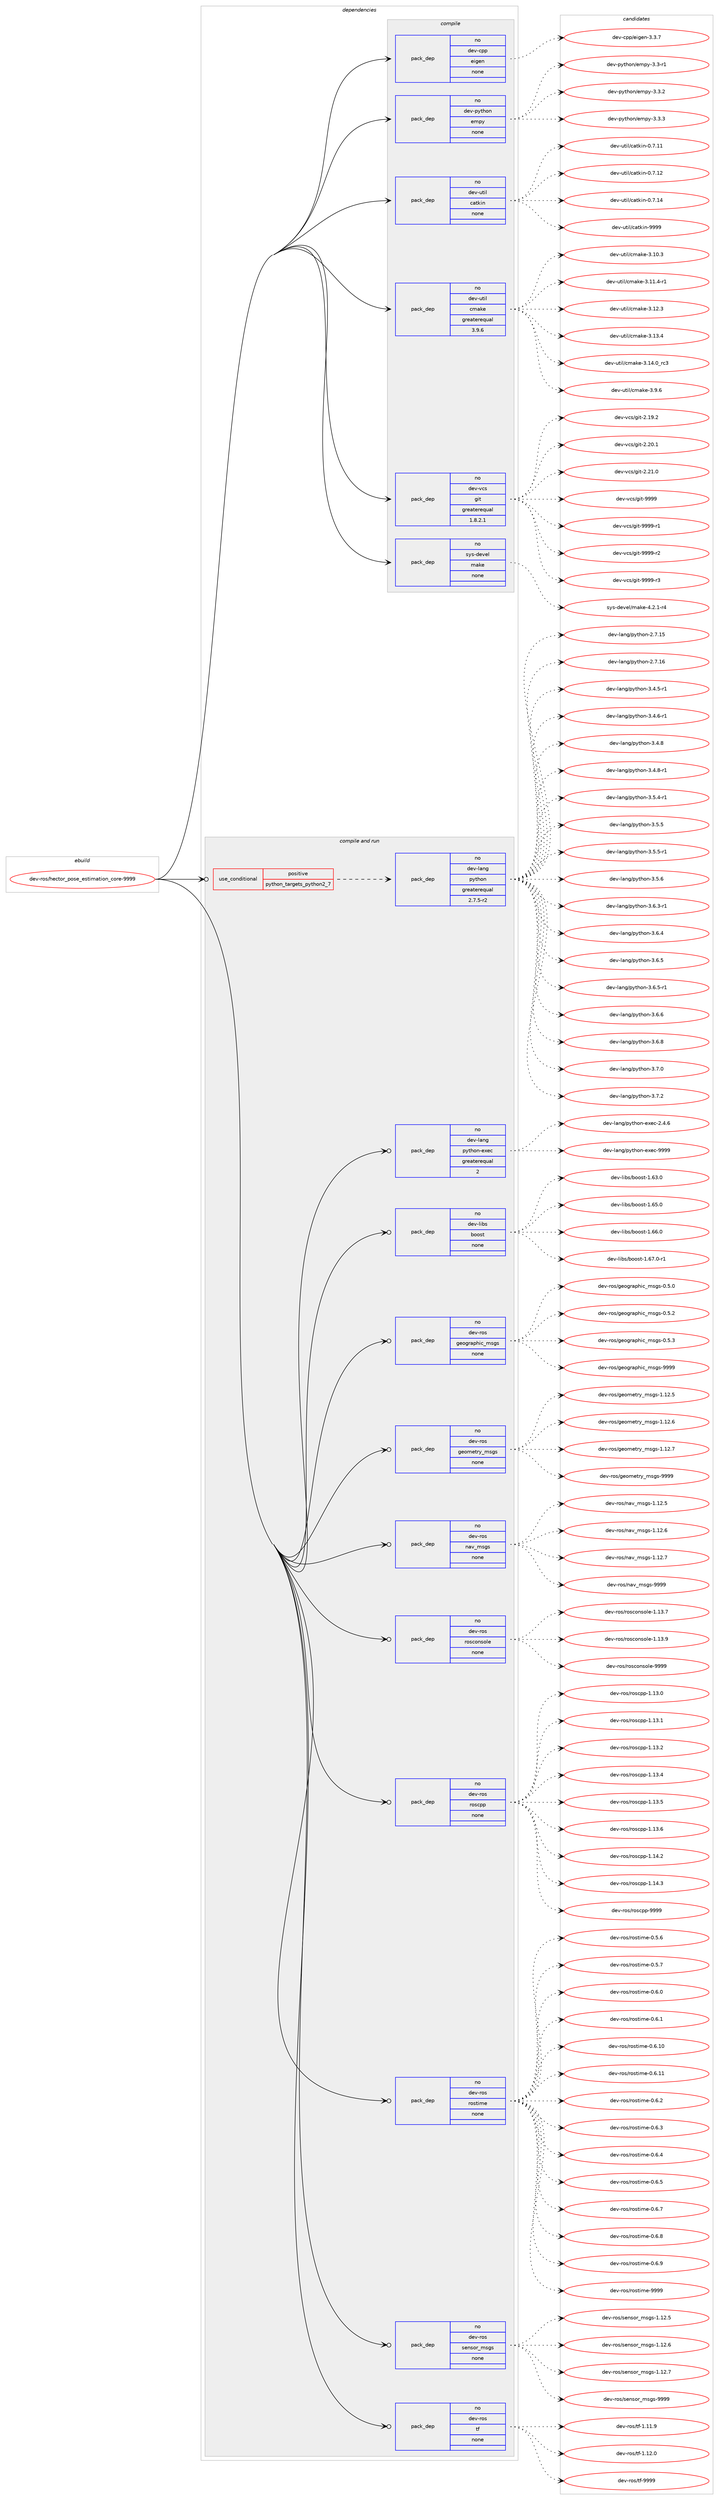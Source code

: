 digraph prolog {

# *************
# Graph options
# *************

newrank=true;
concentrate=true;
compound=true;
graph [rankdir=LR,fontname=Helvetica,fontsize=10,ranksep=1.5];#, ranksep=2.5, nodesep=0.2];
edge  [arrowhead=vee];
node  [fontname=Helvetica,fontsize=10];

# **********
# The ebuild
# **********

subgraph cluster_leftcol {
color=gray;
rank=same;
label=<<i>ebuild</i>>;
id [label="dev-ros/hector_pose_estimation_core-9999", color=red, width=4, href="../dev-ros/hector_pose_estimation_core-9999.svg"];
}

# ****************
# The dependencies
# ****************

subgraph cluster_midcol {
color=gray;
label=<<i>dependencies</i>>;
subgraph cluster_compile {
fillcolor="#eeeeee";
style=filled;
label=<<i>compile</i>>;
subgraph pack1045232 {
dependency1457300 [label=<<TABLE BORDER="0" CELLBORDER="1" CELLSPACING="0" CELLPADDING="4" WIDTH="220"><TR><TD ROWSPAN="6" CELLPADDING="30">pack_dep</TD></TR><TR><TD WIDTH="110">no</TD></TR><TR><TD>dev-cpp</TD></TR><TR><TD>eigen</TD></TR><TR><TD>none</TD></TR><TR><TD></TD></TR></TABLE>>, shape=none, color=blue];
}
id:e -> dependency1457300:w [weight=20,style="solid",arrowhead="vee"];
subgraph pack1045233 {
dependency1457301 [label=<<TABLE BORDER="0" CELLBORDER="1" CELLSPACING="0" CELLPADDING="4" WIDTH="220"><TR><TD ROWSPAN="6" CELLPADDING="30">pack_dep</TD></TR><TR><TD WIDTH="110">no</TD></TR><TR><TD>dev-python</TD></TR><TR><TD>empy</TD></TR><TR><TD>none</TD></TR><TR><TD></TD></TR></TABLE>>, shape=none, color=blue];
}
id:e -> dependency1457301:w [weight=20,style="solid",arrowhead="vee"];
subgraph pack1045234 {
dependency1457302 [label=<<TABLE BORDER="0" CELLBORDER="1" CELLSPACING="0" CELLPADDING="4" WIDTH="220"><TR><TD ROWSPAN="6" CELLPADDING="30">pack_dep</TD></TR><TR><TD WIDTH="110">no</TD></TR><TR><TD>dev-util</TD></TR><TR><TD>catkin</TD></TR><TR><TD>none</TD></TR><TR><TD></TD></TR></TABLE>>, shape=none, color=blue];
}
id:e -> dependency1457302:w [weight=20,style="solid",arrowhead="vee"];
subgraph pack1045235 {
dependency1457303 [label=<<TABLE BORDER="0" CELLBORDER="1" CELLSPACING="0" CELLPADDING="4" WIDTH="220"><TR><TD ROWSPAN="6" CELLPADDING="30">pack_dep</TD></TR><TR><TD WIDTH="110">no</TD></TR><TR><TD>dev-util</TD></TR><TR><TD>cmake</TD></TR><TR><TD>greaterequal</TD></TR><TR><TD>3.9.6</TD></TR></TABLE>>, shape=none, color=blue];
}
id:e -> dependency1457303:w [weight=20,style="solid",arrowhead="vee"];
subgraph pack1045236 {
dependency1457304 [label=<<TABLE BORDER="0" CELLBORDER="1" CELLSPACING="0" CELLPADDING="4" WIDTH="220"><TR><TD ROWSPAN="6" CELLPADDING="30">pack_dep</TD></TR><TR><TD WIDTH="110">no</TD></TR><TR><TD>dev-vcs</TD></TR><TR><TD>git</TD></TR><TR><TD>greaterequal</TD></TR><TR><TD>1.8.2.1</TD></TR></TABLE>>, shape=none, color=blue];
}
id:e -> dependency1457304:w [weight=20,style="solid",arrowhead="vee"];
subgraph pack1045237 {
dependency1457305 [label=<<TABLE BORDER="0" CELLBORDER="1" CELLSPACING="0" CELLPADDING="4" WIDTH="220"><TR><TD ROWSPAN="6" CELLPADDING="30">pack_dep</TD></TR><TR><TD WIDTH="110">no</TD></TR><TR><TD>sys-devel</TD></TR><TR><TD>make</TD></TR><TR><TD>none</TD></TR><TR><TD></TD></TR></TABLE>>, shape=none, color=blue];
}
id:e -> dependency1457305:w [weight=20,style="solid",arrowhead="vee"];
}
subgraph cluster_compileandrun {
fillcolor="#eeeeee";
style=filled;
label=<<i>compile and run</i>>;
subgraph cond388678 {
dependency1457306 [label=<<TABLE BORDER="0" CELLBORDER="1" CELLSPACING="0" CELLPADDING="4"><TR><TD ROWSPAN="3" CELLPADDING="10">use_conditional</TD></TR><TR><TD>positive</TD></TR><TR><TD>python_targets_python2_7</TD></TR></TABLE>>, shape=none, color=red];
subgraph pack1045238 {
dependency1457307 [label=<<TABLE BORDER="0" CELLBORDER="1" CELLSPACING="0" CELLPADDING="4" WIDTH="220"><TR><TD ROWSPAN="6" CELLPADDING="30">pack_dep</TD></TR><TR><TD WIDTH="110">no</TD></TR><TR><TD>dev-lang</TD></TR><TR><TD>python</TD></TR><TR><TD>greaterequal</TD></TR><TR><TD>2.7.5-r2</TD></TR></TABLE>>, shape=none, color=blue];
}
dependency1457306:e -> dependency1457307:w [weight=20,style="dashed",arrowhead="vee"];
}
id:e -> dependency1457306:w [weight=20,style="solid",arrowhead="odotvee"];
subgraph pack1045239 {
dependency1457308 [label=<<TABLE BORDER="0" CELLBORDER="1" CELLSPACING="0" CELLPADDING="4" WIDTH="220"><TR><TD ROWSPAN="6" CELLPADDING="30">pack_dep</TD></TR><TR><TD WIDTH="110">no</TD></TR><TR><TD>dev-lang</TD></TR><TR><TD>python-exec</TD></TR><TR><TD>greaterequal</TD></TR><TR><TD>2</TD></TR></TABLE>>, shape=none, color=blue];
}
id:e -> dependency1457308:w [weight=20,style="solid",arrowhead="odotvee"];
subgraph pack1045240 {
dependency1457309 [label=<<TABLE BORDER="0" CELLBORDER="1" CELLSPACING="0" CELLPADDING="4" WIDTH="220"><TR><TD ROWSPAN="6" CELLPADDING="30">pack_dep</TD></TR><TR><TD WIDTH="110">no</TD></TR><TR><TD>dev-libs</TD></TR><TR><TD>boost</TD></TR><TR><TD>none</TD></TR><TR><TD></TD></TR></TABLE>>, shape=none, color=blue];
}
id:e -> dependency1457309:w [weight=20,style="solid",arrowhead="odotvee"];
subgraph pack1045241 {
dependency1457310 [label=<<TABLE BORDER="0" CELLBORDER="1" CELLSPACING="0" CELLPADDING="4" WIDTH="220"><TR><TD ROWSPAN="6" CELLPADDING="30">pack_dep</TD></TR><TR><TD WIDTH="110">no</TD></TR><TR><TD>dev-ros</TD></TR><TR><TD>geographic_msgs</TD></TR><TR><TD>none</TD></TR><TR><TD></TD></TR></TABLE>>, shape=none, color=blue];
}
id:e -> dependency1457310:w [weight=20,style="solid",arrowhead="odotvee"];
subgraph pack1045242 {
dependency1457311 [label=<<TABLE BORDER="0" CELLBORDER="1" CELLSPACING="0" CELLPADDING="4" WIDTH="220"><TR><TD ROWSPAN="6" CELLPADDING="30">pack_dep</TD></TR><TR><TD WIDTH="110">no</TD></TR><TR><TD>dev-ros</TD></TR><TR><TD>geometry_msgs</TD></TR><TR><TD>none</TD></TR><TR><TD></TD></TR></TABLE>>, shape=none, color=blue];
}
id:e -> dependency1457311:w [weight=20,style="solid",arrowhead="odotvee"];
subgraph pack1045243 {
dependency1457312 [label=<<TABLE BORDER="0" CELLBORDER="1" CELLSPACING="0" CELLPADDING="4" WIDTH="220"><TR><TD ROWSPAN="6" CELLPADDING="30">pack_dep</TD></TR><TR><TD WIDTH="110">no</TD></TR><TR><TD>dev-ros</TD></TR><TR><TD>nav_msgs</TD></TR><TR><TD>none</TD></TR><TR><TD></TD></TR></TABLE>>, shape=none, color=blue];
}
id:e -> dependency1457312:w [weight=20,style="solid",arrowhead="odotvee"];
subgraph pack1045244 {
dependency1457313 [label=<<TABLE BORDER="0" CELLBORDER="1" CELLSPACING="0" CELLPADDING="4" WIDTH="220"><TR><TD ROWSPAN="6" CELLPADDING="30">pack_dep</TD></TR><TR><TD WIDTH="110">no</TD></TR><TR><TD>dev-ros</TD></TR><TR><TD>rosconsole</TD></TR><TR><TD>none</TD></TR><TR><TD></TD></TR></TABLE>>, shape=none, color=blue];
}
id:e -> dependency1457313:w [weight=20,style="solid",arrowhead="odotvee"];
subgraph pack1045245 {
dependency1457314 [label=<<TABLE BORDER="0" CELLBORDER="1" CELLSPACING="0" CELLPADDING="4" WIDTH="220"><TR><TD ROWSPAN="6" CELLPADDING="30">pack_dep</TD></TR><TR><TD WIDTH="110">no</TD></TR><TR><TD>dev-ros</TD></TR><TR><TD>roscpp</TD></TR><TR><TD>none</TD></TR><TR><TD></TD></TR></TABLE>>, shape=none, color=blue];
}
id:e -> dependency1457314:w [weight=20,style="solid",arrowhead="odotvee"];
subgraph pack1045246 {
dependency1457315 [label=<<TABLE BORDER="0" CELLBORDER="1" CELLSPACING="0" CELLPADDING="4" WIDTH="220"><TR><TD ROWSPAN="6" CELLPADDING="30">pack_dep</TD></TR><TR><TD WIDTH="110">no</TD></TR><TR><TD>dev-ros</TD></TR><TR><TD>rostime</TD></TR><TR><TD>none</TD></TR><TR><TD></TD></TR></TABLE>>, shape=none, color=blue];
}
id:e -> dependency1457315:w [weight=20,style="solid",arrowhead="odotvee"];
subgraph pack1045247 {
dependency1457316 [label=<<TABLE BORDER="0" CELLBORDER="1" CELLSPACING="0" CELLPADDING="4" WIDTH="220"><TR><TD ROWSPAN="6" CELLPADDING="30">pack_dep</TD></TR><TR><TD WIDTH="110">no</TD></TR><TR><TD>dev-ros</TD></TR><TR><TD>sensor_msgs</TD></TR><TR><TD>none</TD></TR><TR><TD></TD></TR></TABLE>>, shape=none, color=blue];
}
id:e -> dependency1457316:w [weight=20,style="solid",arrowhead="odotvee"];
subgraph pack1045248 {
dependency1457317 [label=<<TABLE BORDER="0" CELLBORDER="1" CELLSPACING="0" CELLPADDING="4" WIDTH="220"><TR><TD ROWSPAN="6" CELLPADDING="30">pack_dep</TD></TR><TR><TD WIDTH="110">no</TD></TR><TR><TD>dev-ros</TD></TR><TR><TD>tf</TD></TR><TR><TD>none</TD></TR><TR><TD></TD></TR></TABLE>>, shape=none, color=blue];
}
id:e -> dependency1457317:w [weight=20,style="solid",arrowhead="odotvee"];
}
subgraph cluster_run {
fillcolor="#eeeeee";
style=filled;
label=<<i>run</i>>;
}
}

# **************
# The candidates
# **************

subgraph cluster_choices {
rank=same;
color=gray;
label=<<i>candidates</i>>;

subgraph choice1045232 {
color=black;
nodesep=1;
choice100101118459911211247101105103101110455146514655 [label="dev-cpp/eigen-3.3.7", color=red, width=4,href="../dev-cpp/eigen-3.3.7.svg"];
dependency1457300:e -> choice100101118459911211247101105103101110455146514655:w [style=dotted,weight="100"];
}
subgraph choice1045233 {
color=black;
nodesep=1;
choice1001011184511212111610411111047101109112121455146514511449 [label="dev-python/empy-3.3-r1", color=red, width=4,href="../dev-python/empy-3.3-r1.svg"];
choice1001011184511212111610411111047101109112121455146514650 [label="dev-python/empy-3.3.2", color=red, width=4,href="../dev-python/empy-3.3.2.svg"];
choice1001011184511212111610411111047101109112121455146514651 [label="dev-python/empy-3.3.3", color=red, width=4,href="../dev-python/empy-3.3.3.svg"];
dependency1457301:e -> choice1001011184511212111610411111047101109112121455146514511449:w [style=dotted,weight="100"];
dependency1457301:e -> choice1001011184511212111610411111047101109112121455146514650:w [style=dotted,weight="100"];
dependency1457301:e -> choice1001011184511212111610411111047101109112121455146514651:w [style=dotted,weight="100"];
}
subgraph choice1045234 {
color=black;
nodesep=1;
choice1001011184511711610510847999711610710511045484655464949 [label="dev-util/catkin-0.7.11", color=red, width=4,href="../dev-util/catkin-0.7.11.svg"];
choice1001011184511711610510847999711610710511045484655464950 [label="dev-util/catkin-0.7.12", color=red, width=4,href="../dev-util/catkin-0.7.12.svg"];
choice1001011184511711610510847999711610710511045484655464952 [label="dev-util/catkin-0.7.14", color=red, width=4,href="../dev-util/catkin-0.7.14.svg"];
choice100101118451171161051084799971161071051104557575757 [label="dev-util/catkin-9999", color=red, width=4,href="../dev-util/catkin-9999.svg"];
dependency1457302:e -> choice1001011184511711610510847999711610710511045484655464949:w [style=dotted,weight="100"];
dependency1457302:e -> choice1001011184511711610510847999711610710511045484655464950:w [style=dotted,weight="100"];
dependency1457302:e -> choice1001011184511711610510847999711610710511045484655464952:w [style=dotted,weight="100"];
dependency1457302:e -> choice100101118451171161051084799971161071051104557575757:w [style=dotted,weight="100"];
}
subgraph choice1045235 {
color=black;
nodesep=1;
choice1001011184511711610510847991099710710145514649484651 [label="dev-util/cmake-3.10.3", color=red, width=4,href="../dev-util/cmake-3.10.3.svg"];
choice10010111845117116105108479910997107101455146494946524511449 [label="dev-util/cmake-3.11.4-r1", color=red, width=4,href="../dev-util/cmake-3.11.4-r1.svg"];
choice1001011184511711610510847991099710710145514649504651 [label="dev-util/cmake-3.12.3", color=red, width=4,href="../dev-util/cmake-3.12.3.svg"];
choice1001011184511711610510847991099710710145514649514652 [label="dev-util/cmake-3.13.4", color=red, width=4,href="../dev-util/cmake-3.13.4.svg"];
choice1001011184511711610510847991099710710145514649524648951149951 [label="dev-util/cmake-3.14.0_rc3", color=red, width=4,href="../dev-util/cmake-3.14.0_rc3.svg"];
choice10010111845117116105108479910997107101455146574654 [label="dev-util/cmake-3.9.6", color=red, width=4,href="../dev-util/cmake-3.9.6.svg"];
dependency1457303:e -> choice1001011184511711610510847991099710710145514649484651:w [style=dotted,weight="100"];
dependency1457303:e -> choice10010111845117116105108479910997107101455146494946524511449:w [style=dotted,weight="100"];
dependency1457303:e -> choice1001011184511711610510847991099710710145514649504651:w [style=dotted,weight="100"];
dependency1457303:e -> choice1001011184511711610510847991099710710145514649514652:w [style=dotted,weight="100"];
dependency1457303:e -> choice1001011184511711610510847991099710710145514649524648951149951:w [style=dotted,weight="100"];
dependency1457303:e -> choice10010111845117116105108479910997107101455146574654:w [style=dotted,weight="100"];
}
subgraph choice1045236 {
color=black;
nodesep=1;
choice10010111845118991154710310511645504649574650 [label="dev-vcs/git-2.19.2", color=red, width=4,href="../dev-vcs/git-2.19.2.svg"];
choice10010111845118991154710310511645504650484649 [label="dev-vcs/git-2.20.1", color=red, width=4,href="../dev-vcs/git-2.20.1.svg"];
choice10010111845118991154710310511645504650494648 [label="dev-vcs/git-2.21.0", color=red, width=4,href="../dev-vcs/git-2.21.0.svg"];
choice1001011184511899115471031051164557575757 [label="dev-vcs/git-9999", color=red, width=4,href="../dev-vcs/git-9999.svg"];
choice10010111845118991154710310511645575757574511449 [label="dev-vcs/git-9999-r1", color=red, width=4,href="../dev-vcs/git-9999-r1.svg"];
choice10010111845118991154710310511645575757574511450 [label="dev-vcs/git-9999-r2", color=red, width=4,href="../dev-vcs/git-9999-r2.svg"];
choice10010111845118991154710310511645575757574511451 [label="dev-vcs/git-9999-r3", color=red, width=4,href="../dev-vcs/git-9999-r3.svg"];
dependency1457304:e -> choice10010111845118991154710310511645504649574650:w [style=dotted,weight="100"];
dependency1457304:e -> choice10010111845118991154710310511645504650484649:w [style=dotted,weight="100"];
dependency1457304:e -> choice10010111845118991154710310511645504650494648:w [style=dotted,weight="100"];
dependency1457304:e -> choice1001011184511899115471031051164557575757:w [style=dotted,weight="100"];
dependency1457304:e -> choice10010111845118991154710310511645575757574511449:w [style=dotted,weight="100"];
dependency1457304:e -> choice10010111845118991154710310511645575757574511450:w [style=dotted,weight="100"];
dependency1457304:e -> choice10010111845118991154710310511645575757574511451:w [style=dotted,weight="100"];
}
subgraph choice1045237 {
color=black;
nodesep=1;
choice1151211154510010111810110847109971071014552465046494511452 [label="sys-devel/make-4.2.1-r4", color=red, width=4,href="../sys-devel/make-4.2.1-r4.svg"];
dependency1457305:e -> choice1151211154510010111810110847109971071014552465046494511452:w [style=dotted,weight="100"];
}
subgraph choice1045238 {
color=black;
nodesep=1;
choice10010111845108971101034711212111610411111045504655464953 [label="dev-lang/python-2.7.15", color=red, width=4,href="../dev-lang/python-2.7.15.svg"];
choice10010111845108971101034711212111610411111045504655464954 [label="dev-lang/python-2.7.16", color=red, width=4,href="../dev-lang/python-2.7.16.svg"];
choice1001011184510897110103471121211161041111104551465246534511449 [label="dev-lang/python-3.4.5-r1", color=red, width=4,href="../dev-lang/python-3.4.5-r1.svg"];
choice1001011184510897110103471121211161041111104551465246544511449 [label="dev-lang/python-3.4.6-r1", color=red, width=4,href="../dev-lang/python-3.4.6-r1.svg"];
choice100101118451089711010347112121116104111110455146524656 [label="dev-lang/python-3.4.8", color=red, width=4,href="../dev-lang/python-3.4.8.svg"];
choice1001011184510897110103471121211161041111104551465246564511449 [label="dev-lang/python-3.4.8-r1", color=red, width=4,href="../dev-lang/python-3.4.8-r1.svg"];
choice1001011184510897110103471121211161041111104551465346524511449 [label="dev-lang/python-3.5.4-r1", color=red, width=4,href="../dev-lang/python-3.5.4-r1.svg"];
choice100101118451089711010347112121116104111110455146534653 [label="dev-lang/python-3.5.5", color=red, width=4,href="../dev-lang/python-3.5.5.svg"];
choice1001011184510897110103471121211161041111104551465346534511449 [label="dev-lang/python-3.5.5-r1", color=red, width=4,href="../dev-lang/python-3.5.5-r1.svg"];
choice100101118451089711010347112121116104111110455146534654 [label="dev-lang/python-3.5.6", color=red, width=4,href="../dev-lang/python-3.5.6.svg"];
choice1001011184510897110103471121211161041111104551465446514511449 [label="dev-lang/python-3.6.3-r1", color=red, width=4,href="../dev-lang/python-3.6.3-r1.svg"];
choice100101118451089711010347112121116104111110455146544652 [label="dev-lang/python-3.6.4", color=red, width=4,href="../dev-lang/python-3.6.4.svg"];
choice100101118451089711010347112121116104111110455146544653 [label="dev-lang/python-3.6.5", color=red, width=4,href="../dev-lang/python-3.6.5.svg"];
choice1001011184510897110103471121211161041111104551465446534511449 [label="dev-lang/python-3.6.5-r1", color=red, width=4,href="../dev-lang/python-3.6.5-r1.svg"];
choice100101118451089711010347112121116104111110455146544654 [label="dev-lang/python-3.6.6", color=red, width=4,href="../dev-lang/python-3.6.6.svg"];
choice100101118451089711010347112121116104111110455146544656 [label="dev-lang/python-3.6.8", color=red, width=4,href="../dev-lang/python-3.6.8.svg"];
choice100101118451089711010347112121116104111110455146554648 [label="dev-lang/python-3.7.0", color=red, width=4,href="../dev-lang/python-3.7.0.svg"];
choice100101118451089711010347112121116104111110455146554650 [label="dev-lang/python-3.7.2", color=red, width=4,href="../dev-lang/python-3.7.2.svg"];
dependency1457307:e -> choice10010111845108971101034711212111610411111045504655464953:w [style=dotted,weight="100"];
dependency1457307:e -> choice10010111845108971101034711212111610411111045504655464954:w [style=dotted,weight="100"];
dependency1457307:e -> choice1001011184510897110103471121211161041111104551465246534511449:w [style=dotted,weight="100"];
dependency1457307:e -> choice1001011184510897110103471121211161041111104551465246544511449:w [style=dotted,weight="100"];
dependency1457307:e -> choice100101118451089711010347112121116104111110455146524656:w [style=dotted,weight="100"];
dependency1457307:e -> choice1001011184510897110103471121211161041111104551465246564511449:w [style=dotted,weight="100"];
dependency1457307:e -> choice1001011184510897110103471121211161041111104551465346524511449:w [style=dotted,weight="100"];
dependency1457307:e -> choice100101118451089711010347112121116104111110455146534653:w [style=dotted,weight="100"];
dependency1457307:e -> choice1001011184510897110103471121211161041111104551465346534511449:w [style=dotted,weight="100"];
dependency1457307:e -> choice100101118451089711010347112121116104111110455146534654:w [style=dotted,weight="100"];
dependency1457307:e -> choice1001011184510897110103471121211161041111104551465446514511449:w [style=dotted,weight="100"];
dependency1457307:e -> choice100101118451089711010347112121116104111110455146544652:w [style=dotted,weight="100"];
dependency1457307:e -> choice100101118451089711010347112121116104111110455146544653:w [style=dotted,weight="100"];
dependency1457307:e -> choice1001011184510897110103471121211161041111104551465446534511449:w [style=dotted,weight="100"];
dependency1457307:e -> choice100101118451089711010347112121116104111110455146544654:w [style=dotted,weight="100"];
dependency1457307:e -> choice100101118451089711010347112121116104111110455146544656:w [style=dotted,weight="100"];
dependency1457307:e -> choice100101118451089711010347112121116104111110455146554648:w [style=dotted,weight="100"];
dependency1457307:e -> choice100101118451089711010347112121116104111110455146554650:w [style=dotted,weight="100"];
}
subgraph choice1045239 {
color=black;
nodesep=1;
choice1001011184510897110103471121211161041111104510112010199455046524654 [label="dev-lang/python-exec-2.4.6", color=red, width=4,href="../dev-lang/python-exec-2.4.6.svg"];
choice10010111845108971101034711212111610411111045101120101994557575757 [label="dev-lang/python-exec-9999", color=red, width=4,href="../dev-lang/python-exec-9999.svg"];
dependency1457308:e -> choice1001011184510897110103471121211161041111104510112010199455046524654:w [style=dotted,weight="100"];
dependency1457308:e -> choice10010111845108971101034711212111610411111045101120101994557575757:w [style=dotted,weight="100"];
}
subgraph choice1045240 {
color=black;
nodesep=1;
choice1001011184510810598115479811111111511645494654514648 [label="dev-libs/boost-1.63.0", color=red, width=4,href="../dev-libs/boost-1.63.0.svg"];
choice1001011184510810598115479811111111511645494654534648 [label="dev-libs/boost-1.65.0", color=red, width=4,href="../dev-libs/boost-1.65.0.svg"];
choice1001011184510810598115479811111111511645494654544648 [label="dev-libs/boost-1.66.0", color=red, width=4,href="../dev-libs/boost-1.66.0.svg"];
choice10010111845108105981154798111111115116454946545546484511449 [label="dev-libs/boost-1.67.0-r1", color=red, width=4,href="../dev-libs/boost-1.67.0-r1.svg"];
dependency1457309:e -> choice1001011184510810598115479811111111511645494654514648:w [style=dotted,weight="100"];
dependency1457309:e -> choice1001011184510810598115479811111111511645494654534648:w [style=dotted,weight="100"];
dependency1457309:e -> choice1001011184510810598115479811111111511645494654544648:w [style=dotted,weight="100"];
dependency1457309:e -> choice10010111845108105981154798111111115116454946545546484511449:w [style=dotted,weight="100"];
}
subgraph choice1045241 {
color=black;
nodesep=1;
choice1001011184511411111547103101111103114971121041059995109115103115454846534648 [label="dev-ros/geographic_msgs-0.5.0", color=red, width=4,href="../dev-ros/geographic_msgs-0.5.0.svg"];
choice1001011184511411111547103101111103114971121041059995109115103115454846534650 [label="dev-ros/geographic_msgs-0.5.2", color=red, width=4,href="../dev-ros/geographic_msgs-0.5.2.svg"];
choice1001011184511411111547103101111103114971121041059995109115103115454846534651 [label="dev-ros/geographic_msgs-0.5.3", color=red, width=4,href="../dev-ros/geographic_msgs-0.5.3.svg"];
choice10010111845114111115471031011111031149711210410599951091151031154557575757 [label="dev-ros/geographic_msgs-9999", color=red, width=4,href="../dev-ros/geographic_msgs-9999.svg"];
dependency1457310:e -> choice1001011184511411111547103101111103114971121041059995109115103115454846534648:w [style=dotted,weight="100"];
dependency1457310:e -> choice1001011184511411111547103101111103114971121041059995109115103115454846534650:w [style=dotted,weight="100"];
dependency1457310:e -> choice1001011184511411111547103101111103114971121041059995109115103115454846534651:w [style=dotted,weight="100"];
dependency1457310:e -> choice10010111845114111115471031011111031149711210410599951091151031154557575757:w [style=dotted,weight="100"];
}
subgraph choice1045242 {
color=black;
nodesep=1;
choice10010111845114111115471031011111091011161141219510911510311545494649504653 [label="dev-ros/geometry_msgs-1.12.5", color=red, width=4,href="../dev-ros/geometry_msgs-1.12.5.svg"];
choice10010111845114111115471031011111091011161141219510911510311545494649504654 [label="dev-ros/geometry_msgs-1.12.6", color=red, width=4,href="../dev-ros/geometry_msgs-1.12.6.svg"];
choice10010111845114111115471031011111091011161141219510911510311545494649504655 [label="dev-ros/geometry_msgs-1.12.7", color=red, width=4,href="../dev-ros/geometry_msgs-1.12.7.svg"];
choice1001011184511411111547103101111109101116114121951091151031154557575757 [label="dev-ros/geometry_msgs-9999", color=red, width=4,href="../dev-ros/geometry_msgs-9999.svg"];
dependency1457311:e -> choice10010111845114111115471031011111091011161141219510911510311545494649504653:w [style=dotted,weight="100"];
dependency1457311:e -> choice10010111845114111115471031011111091011161141219510911510311545494649504654:w [style=dotted,weight="100"];
dependency1457311:e -> choice10010111845114111115471031011111091011161141219510911510311545494649504655:w [style=dotted,weight="100"];
dependency1457311:e -> choice1001011184511411111547103101111109101116114121951091151031154557575757:w [style=dotted,weight="100"];
}
subgraph choice1045243 {
color=black;
nodesep=1;
choice1001011184511411111547110971189510911510311545494649504653 [label="dev-ros/nav_msgs-1.12.5", color=red, width=4,href="../dev-ros/nav_msgs-1.12.5.svg"];
choice1001011184511411111547110971189510911510311545494649504654 [label="dev-ros/nav_msgs-1.12.6", color=red, width=4,href="../dev-ros/nav_msgs-1.12.6.svg"];
choice1001011184511411111547110971189510911510311545494649504655 [label="dev-ros/nav_msgs-1.12.7", color=red, width=4,href="../dev-ros/nav_msgs-1.12.7.svg"];
choice100101118451141111154711097118951091151031154557575757 [label="dev-ros/nav_msgs-9999", color=red, width=4,href="../dev-ros/nav_msgs-9999.svg"];
dependency1457312:e -> choice1001011184511411111547110971189510911510311545494649504653:w [style=dotted,weight="100"];
dependency1457312:e -> choice1001011184511411111547110971189510911510311545494649504654:w [style=dotted,weight="100"];
dependency1457312:e -> choice1001011184511411111547110971189510911510311545494649504655:w [style=dotted,weight="100"];
dependency1457312:e -> choice100101118451141111154711097118951091151031154557575757:w [style=dotted,weight="100"];
}
subgraph choice1045244 {
color=black;
nodesep=1;
choice10010111845114111115471141111159911111011511110810145494649514655 [label="dev-ros/rosconsole-1.13.7", color=red, width=4,href="../dev-ros/rosconsole-1.13.7.svg"];
choice10010111845114111115471141111159911111011511110810145494649514657 [label="dev-ros/rosconsole-1.13.9", color=red, width=4,href="../dev-ros/rosconsole-1.13.9.svg"];
choice1001011184511411111547114111115991111101151111081014557575757 [label="dev-ros/rosconsole-9999", color=red, width=4,href="../dev-ros/rosconsole-9999.svg"];
dependency1457313:e -> choice10010111845114111115471141111159911111011511110810145494649514655:w [style=dotted,weight="100"];
dependency1457313:e -> choice10010111845114111115471141111159911111011511110810145494649514657:w [style=dotted,weight="100"];
dependency1457313:e -> choice1001011184511411111547114111115991111101151111081014557575757:w [style=dotted,weight="100"];
}
subgraph choice1045245 {
color=black;
nodesep=1;
choice10010111845114111115471141111159911211245494649514648 [label="dev-ros/roscpp-1.13.0", color=red, width=4,href="../dev-ros/roscpp-1.13.0.svg"];
choice10010111845114111115471141111159911211245494649514649 [label="dev-ros/roscpp-1.13.1", color=red, width=4,href="../dev-ros/roscpp-1.13.1.svg"];
choice10010111845114111115471141111159911211245494649514650 [label="dev-ros/roscpp-1.13.2", color=red, width=4,href="../dev-ros/roscpp-1.13.2.svg"];
choice10010111845114111115471141111159911211245494649514652 [label="dev-ros/roscpp-1.13.4", color=red, width=4,href="../dev-ros/roscpp-1.13.4.svg"];
choice10010111845114111115471141111159911211245494649514653 [label="dev-ros/roscpp-1.13.5", color=red, width=4,href="../dev-ros/roscpp-1.13.5.svg"];
choice10010111845114111115471141111159911211245494649514654 [label="dev-ros/roscpp-1.13.6", color=red, width=4,href="../dev-ros/roscpp-1.13.6.svg"];
choice10010111845114111115471141111159911211245494649524650 [label="dev-ros/roscpp-1.14.2", color=red, width=4,href="../dev-ros/roscpp-1.14.2.svg"];
choice10010111845114111115471141111159911211245494649524651 [label="dev-ros/roscpp-1.14.3", color=red, width=4,href="../dev-ros/roscpp-1.14.3.svg"];
choice1001011184511411111547114111115991121124557575757 [label="dev-ros/roscpp-9999", color=red, width=4,href="../dev-ros/roscpp-9999.svg"];
dependency1457314:e -> choice10010111845114111115471141111159911211245494649514648:w [style=dotted,weight="100"];
dependency1457314:e -> choice10010111845114111115471141111159911211245494649514649:w [style=dotted,weight="100"];
dependency1457314:e -> choice10010111845114111115471141111159911211245494649514650:w [style=dotted,weight="100"];
dependency1457314:e -> choice10010111845114111115471141111159911211245494649514652:w [style=dotted,weight="100"];
dependency1457314:e -> choice10010111845114111115471141111159911211245494649514653:w [style=dotted,weight="100"];
dependency1457314:e -> choice10010111845114111115471141111159911211245494649514654:w [style=dotted,weight="100"];
dependency1457314:e -> choice10010111845114111115471141111159911211245494649524650:w [style=dotted,weight="100"];
dependency1457314:e -> choice10010111845114111115471141111159911211245494649524651:w [style=dotted,weight="100"];
dependency1457314:e -> choice1001011184511411111547114111115991121124557575757:w [style=dotted,weight="100"];
}
subgraph choice1045246 {
color=black;
nodesep=1;
choice1001011184511411111547114111115116105109101454846534654 [label="dev-ros/rostime-0.5.6", color=red, width=4,href="../dev-ros/rostime-0.5.6.svg"];
choice1001011184511411111547114111115116105109101454846534655 [label="dev-ros/rostime-0.5.7", color=red, width=4,href="../dev-ros/rostime-0.5.7.svg"];
choice1001011184511411111547114111115116105109101454846544648 [label="dev-ros/rostime-0.6.0", color=red, width=4,href="../dev-ros/rostime-0.6.0.svg"];
choice1001011184511411111547114111115116105109101454846544649 [label="dev-ros/rostime-0.6.1", color=red, width=4,href="../dev-ros/rostime-0.6.1.svg"];
choice100101118451141111154711411111511610510910145484654464948 [label="dev-ros/rostime-0.6.10", color=red, width=4,href="../dev-ros/rostime-0.6.10.svg"];
choice100101118451141111154711411111511610510910145484654464949 [label="dev-ros/rostime-0.6.11", color=red, width=4,href="../dev-ros/rostime-0.6.11.svg"];
choice1001011184511411111547114111115116105109101454846544650 [label="dev-ros/rostime-0.6.2", color=red, width=4,href="../dev-ros/rostime-0.6.2.svg"];
choice1001011184511411111547114111115116105109101454846544651 [label="dev-ros/rostime-0.6.3", color=red, width=4,href="../dev-ros/rostime-0.6.3.svg"];
choice1001011184511411111547114111115116105109101454846544652 [label="dev-ros/rostime-0.6.4", color=red, width=4,href="../dev-ros/rostime-0.6.4.svg"];
choice1001011184511411111547114111115116105109101454846544653 [label="dev-ros/rostime-0.6.5", color=red, width=4,href="../dev-ros/rostime-0.6.5.svg"];
choice1001011184511411111547114111115116105109101454846544655 [label="dev-ros/rostime-0.6.7", color=red, width=4,href="../dev-ros/rostime-0.6.7.svg"];
choice1001011184511411111547114111115116105109101454846544656 [label="dev-ros/rostime-0.6.8", color=red, width=4,href="../dev-ros/rostime-0.6.8.svg"];
choice1001011184511411111547114111115116105109101454846544657 [label="dev-ros/rostime-0.6.9", color=red, width=4,href="../dev-ros/rostime-0.6.9.svg"];
choice10010111845114111115471141111151161051091014557575757 [label="dev-ros/rostime-9999", color=red, width=4,href="../dev-ros/rostime-9999.svg"];
dependency1457315:e -> choice1001011184511411111547114111115116105109101454846534654:w [style=dotted,weight="100"];
dependency1457315:e -> choice1001011184511411111547114111115116105109101454846534655:w [style=dotted,weight="100"];
dependency1457315:e -> choice1001011184511411111547114111115116105109101454846544648:w [style=dotted,weight="100"];
dependency1457315:e -> choice1001011184511411111547114111115116105109101454846544649:w [style=dotted,weight="100"];
dependency1457315:e -> choice100101118451141111154711411111511610510910145484654464948:w [style=dotted,weight="100"];
dependency1457315:e -> choice100101118451141111154711411111511610510910145484654464949:w [style=dotted,weight="100"];
dependency1457315:e -> choice1001011184511411111547114111115116105109101454846544650:w [style=dotted,weight="100"];
dependency1457315:e -> choice1001011184511411111547114111115116105109101454846544651:w [style=dotted,weight="100"];
dependency1457315:e -> choice1001011184511411111547114111115116105109101454846544652:w [style=dotted,weight="100"];
dependency1457315:e -> choice1001011184511411111547114111115116105109101454846544653:w [style=dotted,weight="100"];
dependency1457315:e -> choice1001011184511411111547114111115116105109101454846544655:w [style=dotted,weight="100"];
dependency1457315:e -> choice1001011184511411111547114111115116105109101454846544656:w [style=dotted,weight="100"];
dependency1457315:e -> choice1001011184511411111547114111115116105109101454846544657:w [style=dotted,weight="100"];
dependency1457315:e -> choice10010111845114111115471141111151161051091014557575757:w [style=dotted,weight="100"];
}
subgraph choice1045247 {
color=black;
nodesep=1;
choice10010111845114111115471151011101151111149510911510311545494649504653 [label="dev-ros/sensor_msgs-1.12.5", color=red, width=4,href="../dev-ros/sensor_msgs-1.12.5.svg"];
choice10010111845114111115471151011101151111149510911510311545494649504654 [label="dev-ros/sensor_msgs-1.12.6", color=red, width=4,href="../dev-ros/sensor_msgs-1.12.6.svg"];
choice10010111845114111115471151011101151111149510911510311545494649504655 [label="dev-ros/sensor_msgs-1.12.7", color=red, width=4,href="../dev-ros/sensor_msgs-1.12.7.svg"];
choice1001011184511411111547115101110115111114951091151031154557575757 [label="dev-ros/sensor_msgs-9999", color=red, width=4,href="../dev-ros/sensor_msgs-9999.svg"];
dependency1457316:e -> choice10010111845114111115471151011101151111149510911510311545494649504653:w [style=dotted,weight="100"];
dependency1457316:e -> choice10010111845114111115471151011101151111149510911510311545494649504654:w [style=dotted,weight="100"];
dependency1457316:e -> choice10010111845114111115471151011101151111149510911510311545494649504655:w [style=dotted,weight="100"];
dependency1457316:e -> choice1001011184511411111547115101110115111114951091151031154557575757:w [style=dotted,weight="100"];
}
subgraph choice1045248 {
color=black;
nodesep=1;
choice100101118451141111154711610245494649494657 [label="dev-ros/tf-1.11.9", color=red, width=4,href="../dev-ros/tf-1.11.9.svg"];
choice100101118451141111154711610245494649504648 [label="dev-ros/tf-1.12.0", color=red, width=4,href="../dev-ros/tf-1.12.0.svg"];
choice10010111845114111115471161024557575757 [label="dev-ros/tf-9999", color=red, width=4,href="../dev-ros/tf-9999.svg"];
dependency1457317:e -> choice100101118451141111154711610245494649494657:w [style=dotted,weight="100"];
dependency1457317:e -> choice100101118451141111154711610245494649504648:w [style=dotted,weight="100"];
dependency1457317:e -> choice10010111845114111115471161024557575757:w [style=dotted,weight="100"];
}
}

}
